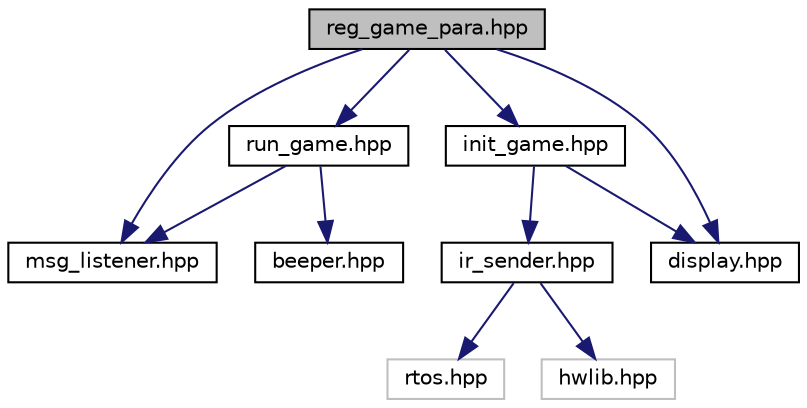 digraph "reg_game_para.hpp"
{
  edge [fontname="Helvetica",fontsize="10",labelfontname="Helvetica",labelfontsize="10"];
  node [fontname="Helvetica",fontsize="10",shape=record];
  Node0 [label="reg_game_para.hpp",height=0.2,width=0.4,color="black", fillcolor="grey75", style="filled", fontcolor="black"];
  Node0 -> Node1 [color="midnightblue",fontsize="10",style="solid",fontname="Helvetica"];
  Node1 [label="run_game.hpp",height=0.2,width=0.4,color="black", fillcolor="white", style="filled",URL="$run__game_8hpp.html"];
  Node1 -> Node2 [color="midnightblue",fontsize="10",style="solid",fontname="Helvetica"];
  Node2 [label="msg_listener.hpp",height=0.2,width=0.4,color="black", fillcolor="white", style="filled",URL="$msg__listener_8hpp_source.html"];
  Node1 -> Node3 [color="midnightblue",fontsize="10",style="solid",fontname="Helvetica"];
  Node3 [label="beeper.hpp",height=0.2,width=0.4,color="black", fillcolor="white", style="filled",URL="$beeper_8hpp.html"];
  Node0 -> Node4 [color="midnightblue",fontsize="10",style="solid",fontname="Helvetica"];
  Node4 [label="init_game.hpp",height=0.2,width=0.4,color="black", fillcolor="white", style="filled",URL="$init__game_8hpp.html"];
  Node4 -> Node5 [color="midnightblue",fontsize="10",style="solid",fontname="Helvetica"];
  Node5 [label="ir_sender.hpp",height=0.2,width=0.4,color="black", fillcolor="white", style="filled",URL="$ir__sender_8hpp_source.html"];
  Node5 -> Node6 [color="midnightblue",fontsize="10",style="solid",fontname="Helvetica"];
  Node6 [label="rtos.hpp",height=0.2,width=0.4,color="grey75", fillcolor="white", style="filled"];
  Node5 -> Node7 [color="midnightblue",fontsize="10",style="solid",fontname="Helvetica"];
  Node7 [label="hwlib.hpp",height=0.2,width=0.4,color="grey75", fillcolor="white", style="filled"];
  Node4 -> Node8 [color="midnightblue",fontsize="10",style="solid",fontname="Helvetica"];
  Node8 [label="display.hpp",height=0.2,width=0.4,color="black", fillcolor="white", style="filled",URL="$display_8hpp.html"];
  Node0 -> Node2 [color="midnightblue",fontsize="10",style="solid",fontname="Helvetica"];
  Node0 -> Node8 [color="midnightblue",fontsize="10",style="solid",fontname="Helvetica"];
}
